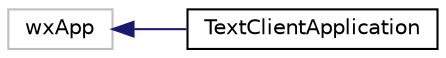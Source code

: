digraph "Graphical Class Hierarchy"
{
 // LATEX_PDF_SIZE
  edge [fontname="Helvetica",fontsize="10",labelfontname="Helvetica",labelfontsize="10"];
  node [fontname="Helvetica",fontsize="10",shape=record];
  rankdir="LR";
  Node108 [label="wxApp",height=0.2,width=0.4,color="grey75", fillcolor="white", style="filled",tooltip=" "];
  Node108 -> Node0 [dir="back",color="midnightblue",fontsize="10",style="solid",fontname="Helvetica"];
  Node0 [label="TextClientApplication",height=0.2,width=0.4,color="black", fillcolor="white", style="filled",URL="$classTextClientApplication.html",tooltip=" "];
}
